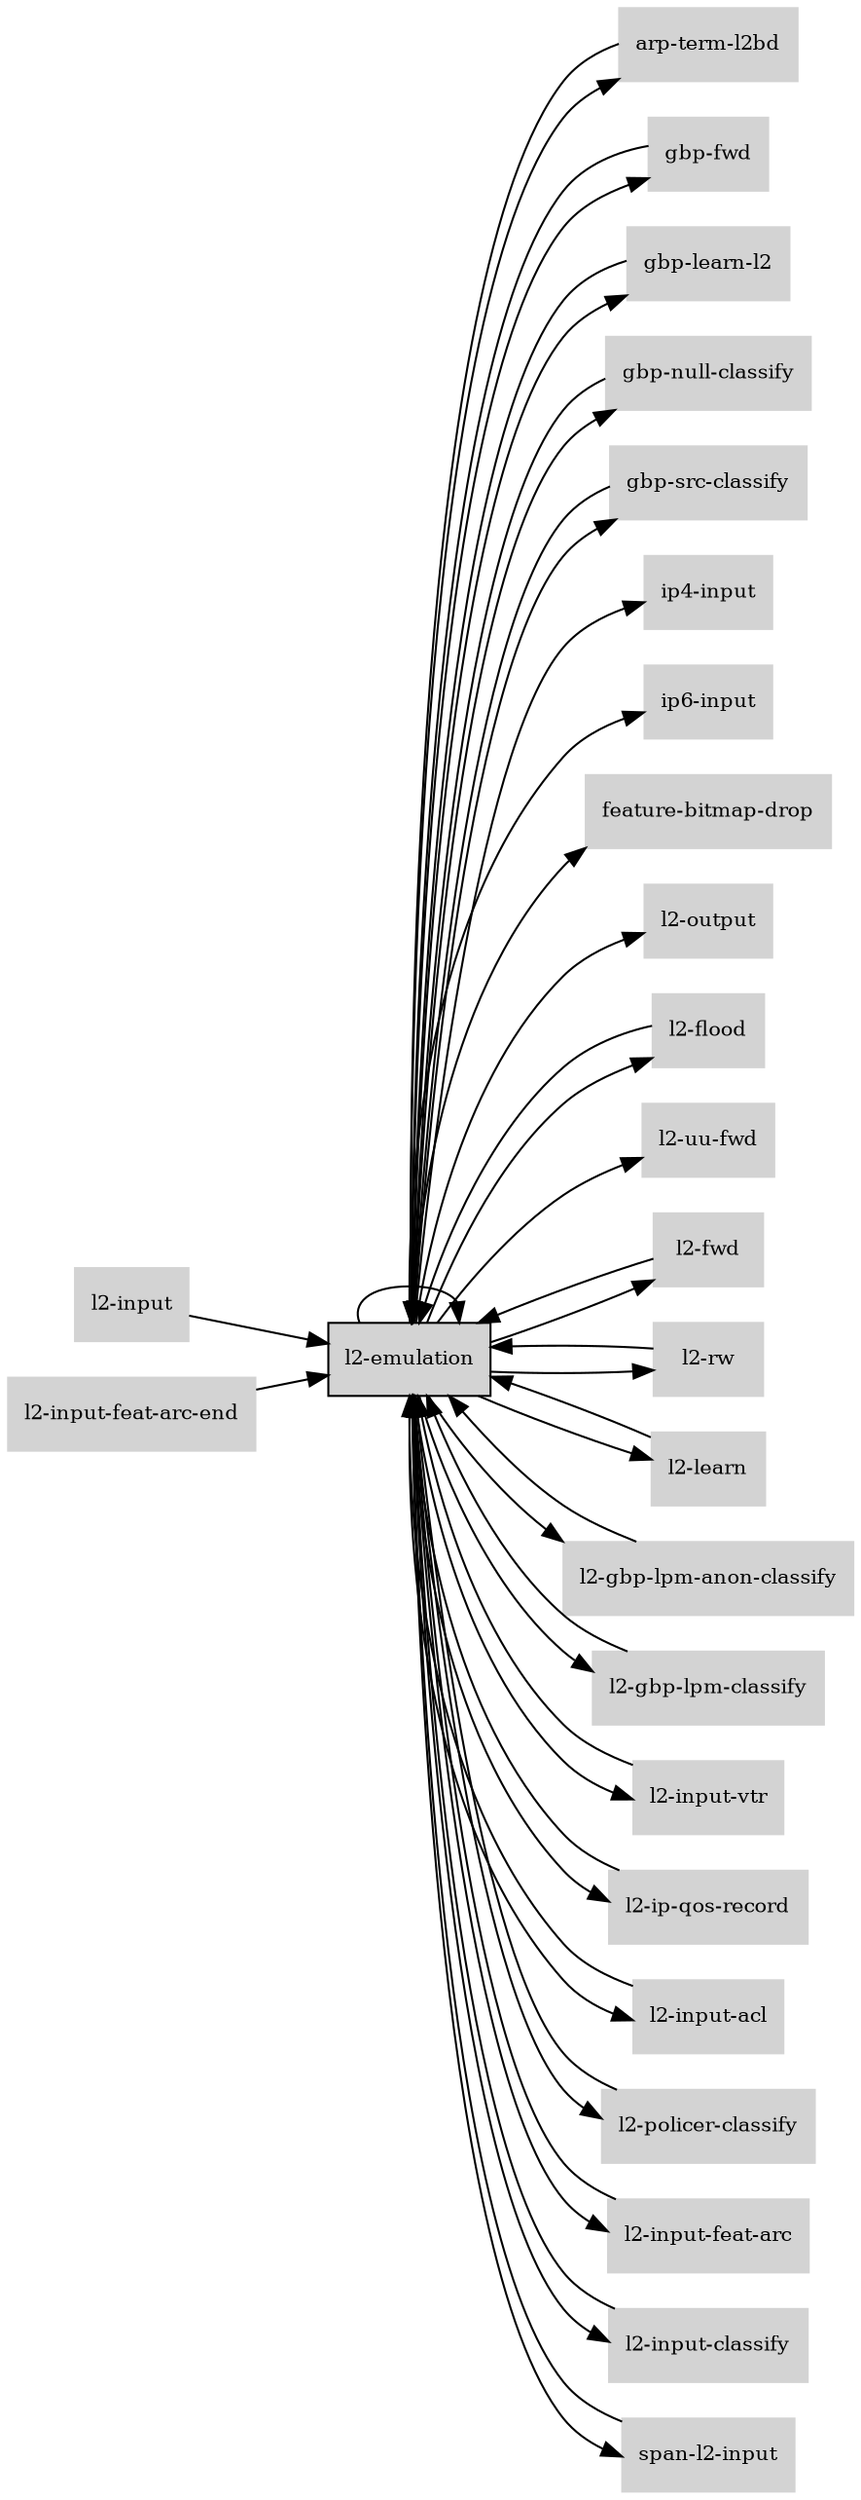 digraph "l2_emulation_subgraph" {
  rankdir=LR;
  node [shape=box, style=filled, fontsize=10, color=lightgray, fontcolor=black, fillcolor=lightgray];
  "l2-emulation" [color=black, fontcolor=black, fillcolor=lightgray];
  edge [fontsize=8];
  "arp-term-l2bd" -> "l2-emulation";
  "gbp-fwd" -> "l2-emulation";
  "gbp-learn-l2" -> "l2-emulation";
  "gbp-null-classify" -> "l2-emulation";
  "gbp-src-classify" -> "l2-emulation";
  "l2-emulation" -> "ip4-input";
  "l2-emulation" -> "ip6-input";
  "l2-emulation" -> "feature-bitmap-drop";
  "l2-emulation" -> "l2-output";
  "l2-emulation" -> "l2-flood";
  "l2-emulation" -> "l2-uu-fwd";
  "l2-emulation" -> "arp-term-l2bd";
  "l2-emulation" -> "gbp-fwd";
  "l2-emulation" -> "l2-fwd";
  "l2-emulation" -> "l2-rw";
  "l2-emulation" -> "l2-learn";
  "l2-emulation" -> "l2-emulation";
  "l2-emulation" -> "gbp-learn-l2";
  "l2-emulation" -> "l2-gbp-lpm-anon-classify";
  "l2-emulation" -> "gbp-null-classify";
  "l2-emulation" -> "gbp-src-classify";
  "l2-emulation" -> "l2-gbp-lpm-classify";
  "l2-emulation" -> "l2-input-vtr";
  "l2-emulation" -> "l2-ip-qos-record";
  "l2-emulation" -> "l2-input-acl";
  "l2-emulation" -> "l2-policer-classify";
  "l2-emulation" -> "l2-input-feat-arc";
  "l2-emulation" -> "l2-input-classify";
  "l2-emulation" -> "span-l2-input";
  "l2-flood" -> "l2-emulation";
  "l2-fwd" -> "l2-emulation";
  "l2-gbp-lpm-anon-classify" -> "l2-emulation";
  "l2-gbp-lpm-classify" -> "l2-emulation";
  "l2-input-classify" -> "l2-emulation";
  "l2-input" -> "l2-emulation";
  "l2-input-acl" -> "l2-emulation";
  "l2-input-feat-arc" -> "l2-emulation";
  "l2-input-feat-arc-end" -> "l2-emulation";
  "l2-input-vtr" -> "l2-emulation";
  "l2-ip-qos-record" -> "l2-emulation";
  "l2-learn" -> "l2-emulation";
  "l2-policer-classify" -> "l2-emulation";
  "l2-rw" -> "l2-emulation";
  "span-l2-input" -> "l2-emulation";
}
